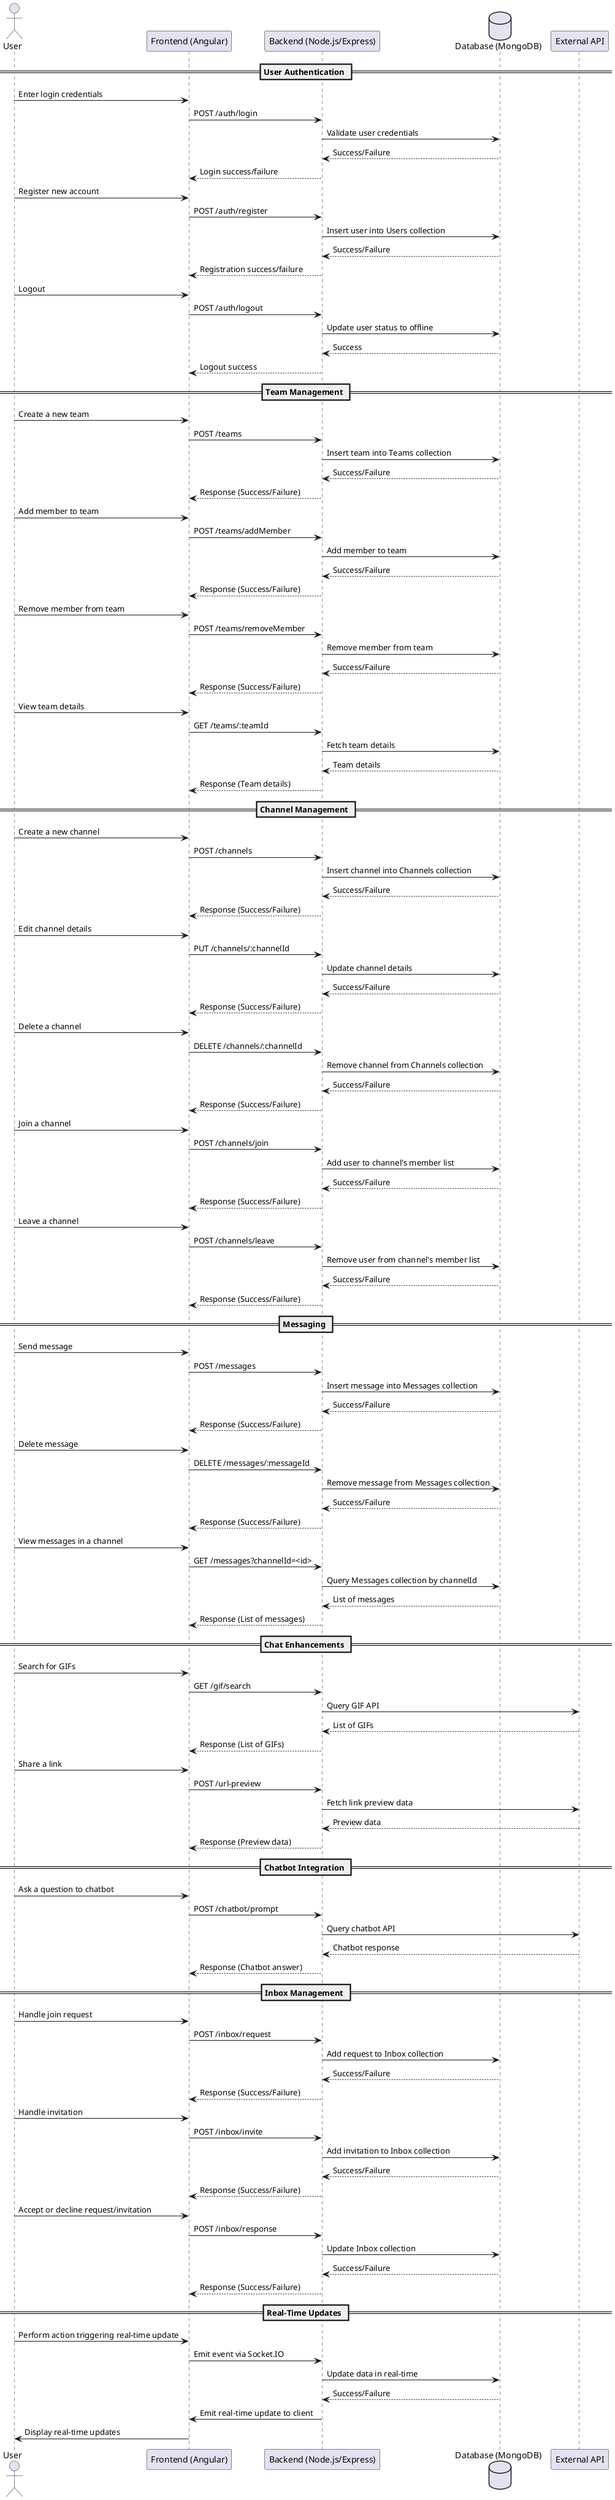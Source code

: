 @startuml
actor User
participant "Frontend (Angular)" as Frontend
participant "Backend (Node.js/Express)" as Backend
database "Database (MongoDB)" as Database
participant "External API" as ExternalAPI

== User Authentication ==
User -> Frontend: Enter login credentials
Frontend -> Backend: POST /auth/login
Backend -> Database: Validate user credentials
Database --> Backend: Success/Failure
Backend --> Frontend: Login success/failure

User -> Frontend: Register new account
Frontend -> Backend: POST /auth/register
Backend -> Database: Insert user into Users collection
Database --> Backend: Success/Failure
Backend --> Frontend: Registration success/failure

User -> Frontend: Logout
Frontend -> Backend: POST /auth/logout
Backend -> Database: Update user status to offline
Database --> Backend: Success
Backend --> Frontend: Logout success

== Team Management ==
User -> Frontend: Create a new team
Frontend -> Backend: POST /teams
Backend -> Database: Insert team into Teams collection
Database --> Backend: Success/Failure
Backend --> Frontend: Response (Success/Failure)

User -> Frontend: Add member to team
Frontend -> Backend: POST /teams/addMember
Backend -> Database: Add member to team
Database --> Backend: Success/Failure
Backend --> Frontend: Response (Success/Failure)

User -> Frontend: Remove member from team
Frontend -> Backend: POST /teams/removeMember
Backend -> Database: Remove member from team
Database --> Backend: Success/Failure
Backend --> Frontend: Response (Success/Failure)

User -> Frontend: View team details
Frontend -> Backend: GET /teams/:teamId
Backend -> Database: Fetch team details
Database --> Backend: Team details
Backend --> Frontend: Response (Team details)

== Channel Management ==
User -> Frontend: Create a new channel
Frontend -> Backend: POST /channels
Backend -> Database: Insert channel into Channels collection
Database --> Backend: Success/Failure
Backend --> Frontend: Response (Success/Failure)

User -> Frontend: Edit channel details
Frontend -> Backend: PUT /channels/:channelId
Backend -> Database: Update channel details
Database --> Backend: Success/Failure
Backend --> Frontend: Response (Success/Failure)

User -> Frontend: Delete a channel
Frontend -> Backend: DELETE /channels/:channelId
Backend -> Database: Remove channel from Channels collection
Database --> Backend: Success/Failure
Backend --> Frontend: Response (Success/Failure)

User -> Frontend: Join a channel
Frontend -> Backend: POST /channels/join
Backend -> Database: Add user to channel's member list
Database --> Backend: Success/Failure
Backend --> Frontend: Response (Success/Failure)

User -> Frontend: Leave a channel
Frontend -> Backend: POST /channels/leave
Backend -> Database: Remove user from channel's member list
Database --> Backend: Success/Failure
Backend --> Frontend: Response (Success/Failure)

== Messaging ==
User -> Frontend: Send message
Frontend -> Backend: POST /messages
Backend -> Database: Insert message into Messages collection
Database --> Backend: Success/Failure
Backend --> Frontend: Response (Success/Failure)

User -> Frontend: Delete message
Frontend -> Backend: DELETE /messages/:messageId
Backend -> Database: Remove message from Messages collection
Database --> Backend: Success/Failure
Backend --> Frontend: Response (Success/Failure)

User -> Frontend: View messages in a channel
Frontend -> Backend: GET /messages?channelId=<id>
Backend -> Database: Query Messages collection by channelId
Database --> Backend: List of messages
Backend --> Frontend: Response (List of messages)

== Chat Enhancements ==
User -> Frontend: Search for GIFs
Frontend -> Backend: GET /gif/search
Backend -> ExternalAPI: Query GIF API
ExternalAPI --> Backend: List of GIFs
Backend --> Frontend: Response (List of GIFs)

User -> Frontend: Share a link
Frontend -> Backend: POST /url-preview
Backend -> ExternalAPI: Fetch link preview data
ExternalAPI --> Backend: Preview data
Backend --> Frontend: Response (Preview data)

== Chatbot Integration ==
User -> Frontend: Ask a question to chatbot
Frontend -> Backend: POST /chatbot/prompt
Backend -> ExternalAPI: Query chatbot API
ExternalAPI --> Backend: Chatbot response
Backend --> Frontend: Response (Chatbot answer)

== Inbox Management ==
User -> Frontend: Handle join request
Frontend -> Backend: POST /inbox/request
Backend -> Database: Add request to Inbox collection
Database --> Backend: Success/Failure
Backend --> Frontend: Response (Success/Failure)

User -> Frontend: Handle invitation
Frontend -> Backend: POST /inbox/invite
Backend -> Database: Add invitation to Inbox collection
Database --> Backend: Success/Failure
Backend --> Frontend: Response (Success/Failure)

User -> Frontend: Accept or decline request/invitation
Frontend -> Backend: POST /inbox/response
Backend -> Database: Update Inbox collection
Database --> Backend: Success/Failure
Backend --> Frontend: Response (Success/Failure)

== Real-Time Updates ==
User -> Frontend: Perform action triggering real-time update
Frontend -> Backend: Emit event via Socket.IO
Backend -> Database: Update data in real-time
Database --> Backend: Success/Failure
Backend -> Frontend: Emit real-time update to client
Frontend -> User: Display real-time updates

@enduml

